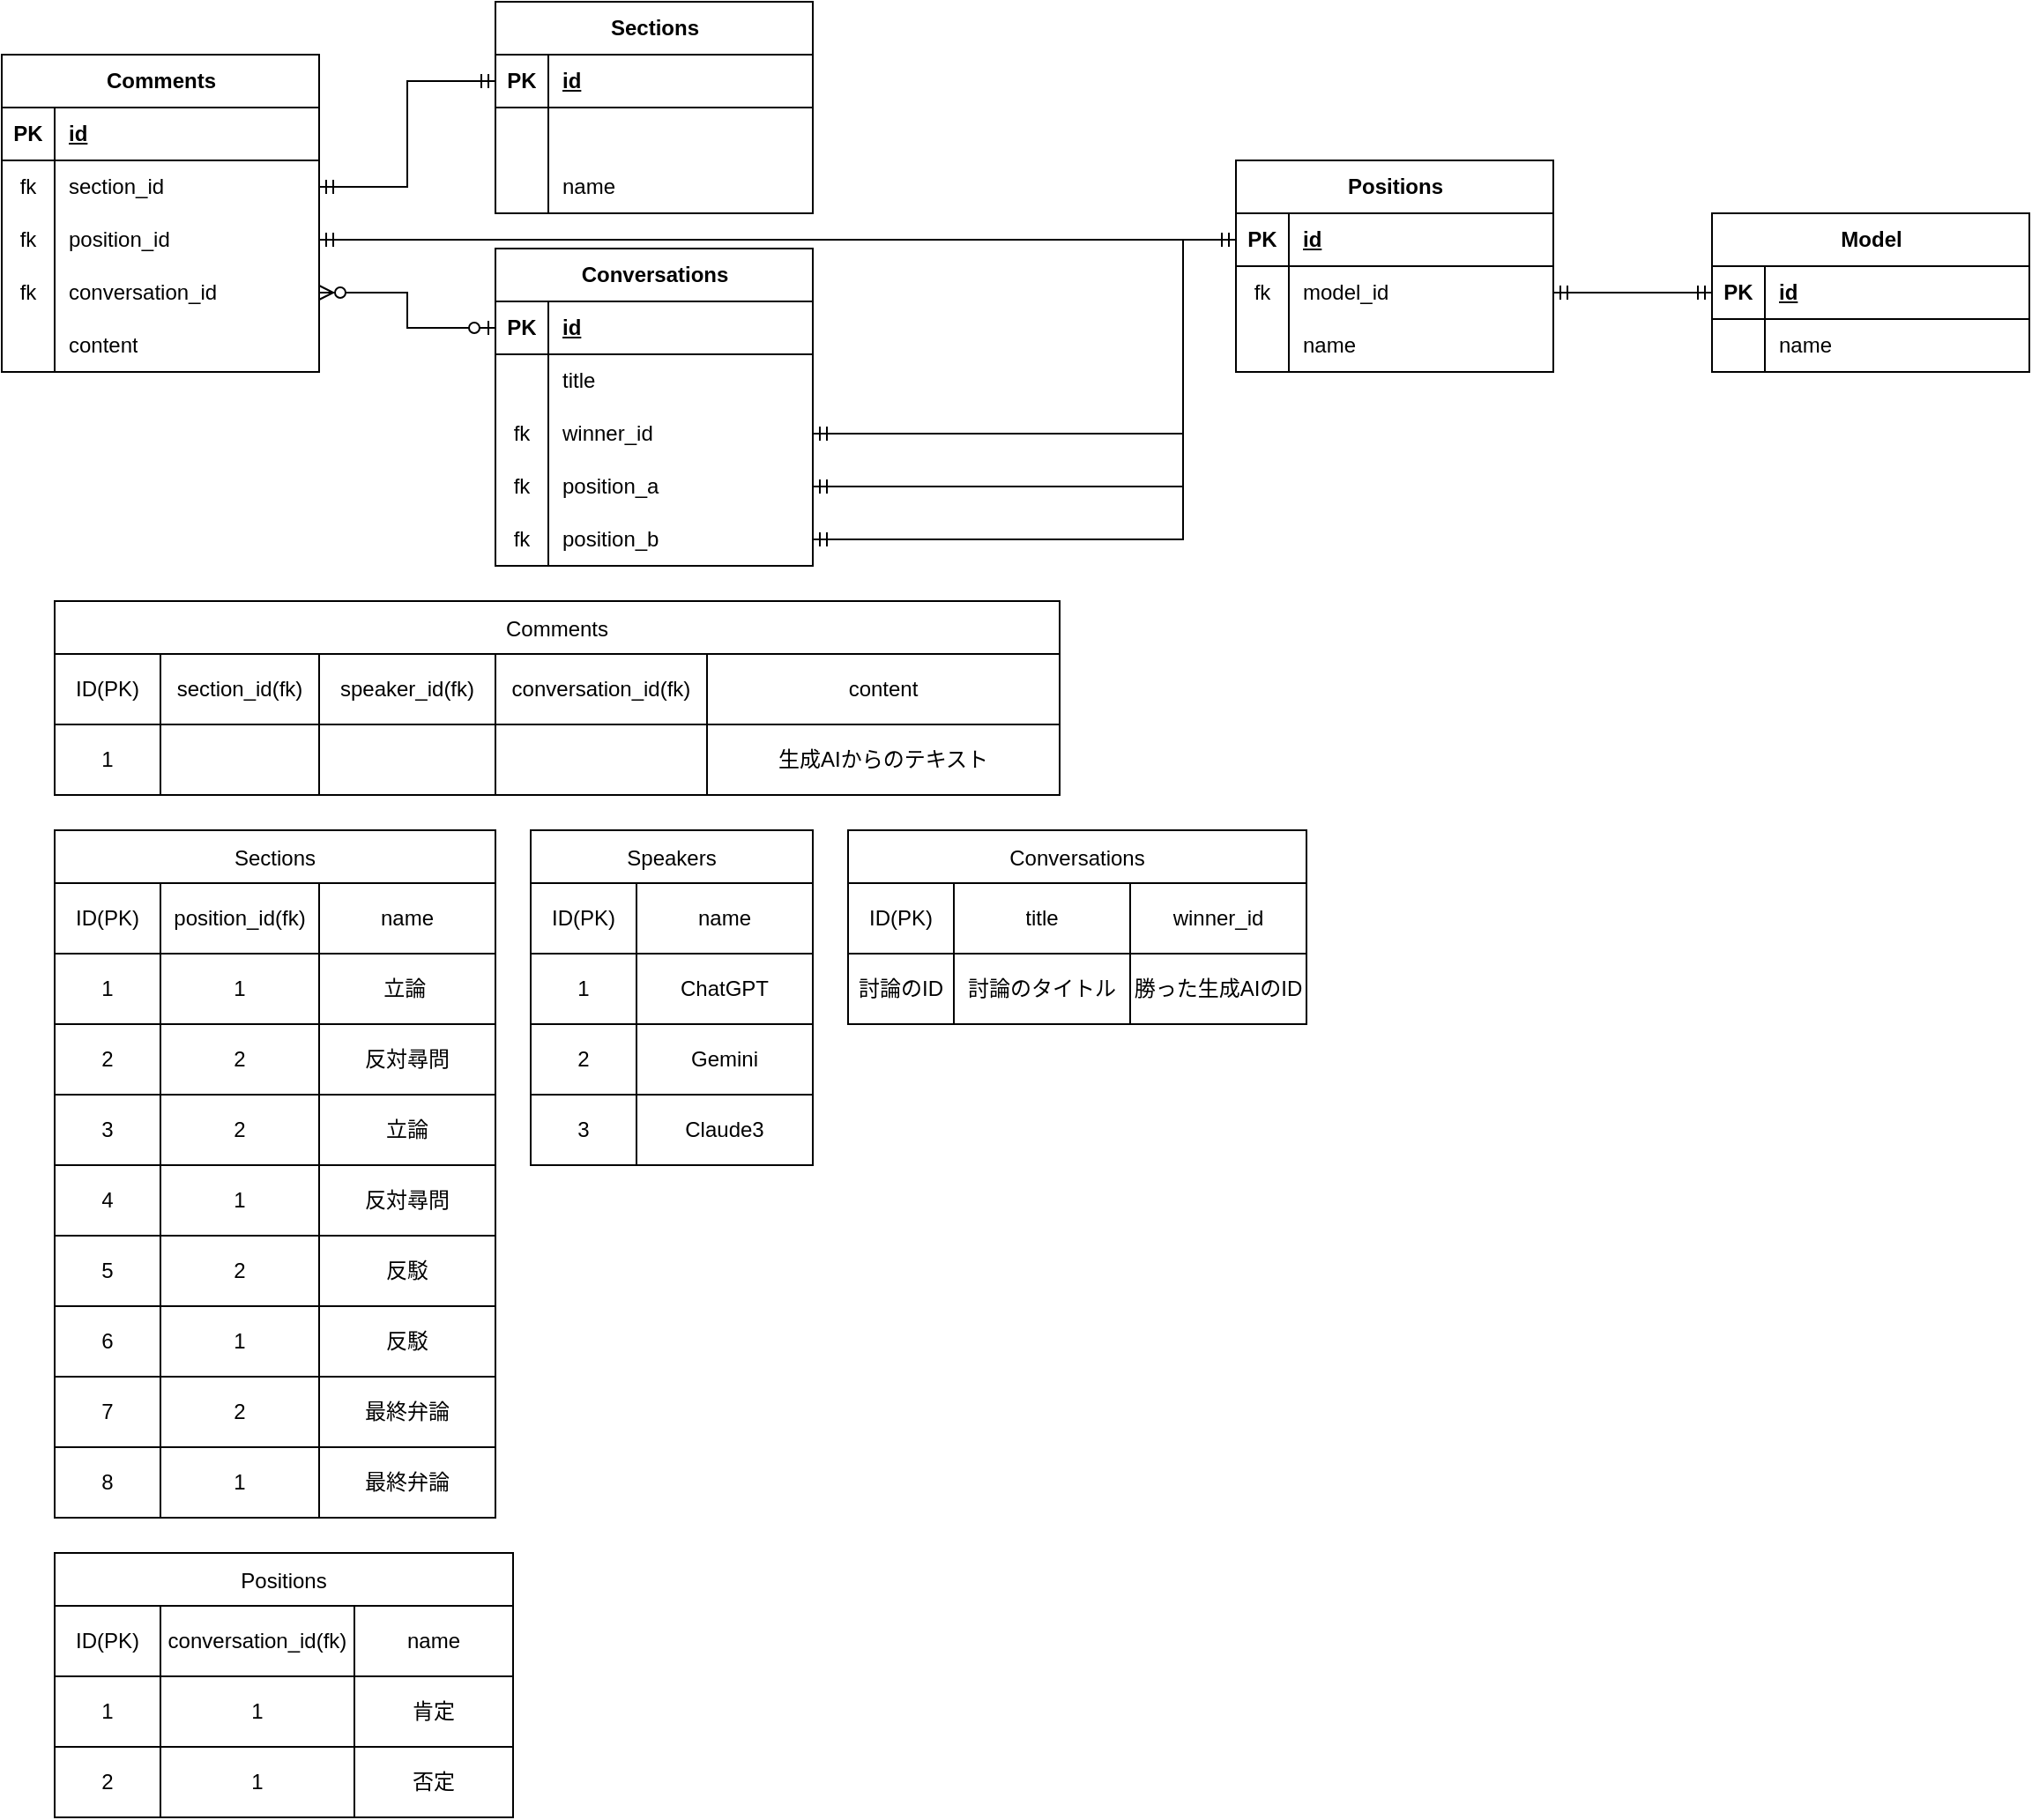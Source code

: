 <mxfile version="24.0.7" type="github">
  <diagram id="R2lEEEUBdFMjLlhIrx00" name="Page-1">
    <mxGraphModel dx="909" dy="577" grid="1" gridSize="10" guides="1" tooltips="1" connect="1" arrows="1" fold="1" page="1" pageScale="1" pageWidth="850" pageHeight="1100" background="none" math="0" shadow="0" extFonts="Permanent Marker^https://fonts.googleapis.com/css?family=Permanent+Marker">
      <root>
        <mxCell id="0" />
        <mxCell id="1" parent="0" />
        <mxCell id="_pF35ESGKaSHZgWULv5v-1" value="Conversations" style="shape=table;startSize=30;container=1;collapsible=1;childLayout=tableLayout;fixedRows=1;rowLines=0;fontStyle=1;align=center;resizeLast=1;html=1;" parent="1" vertex="1">
          <mxGeometry x="310" y="190" width="180" height="180" as="geometry">
            <mxRectangle x="110" y="270" width="120" height="30" as="alternateBounds" />
          </mxGeometry>
        </mxCell>
        <mxCell id="_pF35ESGKaSHZgWULv5v-2" value="" style="shape=tableRow;horizontal=0;startSize=0;swimlaneHead=0;swimlaneBody=0;fillColor=none;collapsible=0;dropTarget=0;points=[[0,0.5],[1,0.5]];portConstraint=eastwest;top=0;left=0;right=0;bottom=1;" parent="_pF35ESGKaSHZgWULv5v-1" vertex="1">
          <mxGeometry y="30" width="180" height="30" as="geometry" />
        </mxCell>
        <mxCell id="_pF35ESGKaSHZgWULv5v-3" value="PK" style="shape=partialRectangle;connectable=0;fillColor=none;top=0;left=0;bottom=0;right=0;fontStyle=1;overflow=hidden;whiteSpace=wrap;html=1;" parent="_pF35ESGKaSHZgWULv5v-2" vertex="1">
          <mxGeometry width="30" height="30" as="geometry">
            <mxRectangle width="30" height="30" as="alternateBounds" />
          </mxGeometry>
        </mxCell>
        <mxCell id="_pF35ESGKaSHZgWULv5v-4" value="id" style="shape=partialRectangle;connectable=0;fillColor=none;top=0;left=0;bottom=0;right=0;align=left;spacingLeft=6;fontStyle=5;overflow=hidden;whiteSpace=wrap;html=1;" parent="_pF35ESGKaSHZgWULv5v-2" vertex="1">
          <mxGeometry x="30" width="150" height="30" as="geometry">
            <mxRectangle width="150" height="30" as="alternateBounds" />
          </mxGeometry>
        </mxCell>
        <mxCell id="_pF35ESGKaSHZgWULv5v-5" value="" style="shape=tableRow;horizontal=0;startSize=0;swimlaneHead=0;swimlaneBody=0;fillColor=none;collapsible=0;dropTarget=0;points=[[0,0.5],[1,0.5]];portConstraint=eastwest;top=0;left=0;right=0;bottom=0;" parent="_pF35ESGKaSHZgWULv5v-1" vertex="1">
          <mxGeometry y="60" width="180" height="30" as="geometry" />
        </mxCell>
        <mxCell id="_pF35ESGKaSHZgWULv5v-6" value="" style="shape=partialRectangle;connectable=0;fillColor=none;top=0;left=0;bottom=0;right=0;editable=1;overflow=hidden;whiteSpace=wrap;html=1;" parent="_pF35ESGKaSHZgWULv5v-5" vertex="1">
          <mxGeometry width="30" height="30" as="geometry">
            <mxRectangle width="30" height="30" as="alternateBounds" />
          </mxGeometry>
        </mxCell>
        <mxCell id="_pF35ESGKaSHZgWULv5v-7" value="title" style="shape=partialRectangle;connectable=0;fillColor=none;top=0;left=0;bottom=0;right=0;align=left;spacingLeft=6;overflow=hidden;whiteSpace=wrap;html=1;" parent="_pF35ESGKaSHZgWULv5v-5" vertex="1">
          <mxGeometry x="30" width="150" height="30" as="geometry">
            <mxRectangle width="150" height="30" as="alternateBounds" />
          </mxGeometry>
        </mxCell>
        <mxCell id="_pF35ESGKaSHZgWULv5v-80" style="shape=tableRow;horizontal=0;startSize=0;swimlaneHead=0;swimlaneBody=0;fillColor=none;collapsible=0;dropTarget=0;points=[[0,0.5],[1,0.5]];portConstraint=eastwest;top=0;left=0;right=0;bottom=0;" parent="_pF35ESGKaSHZgWULv5v-1" vertex="1">
          <mxGeometry y="90" width="180" height="30" as="geometry" />
        </mxCell>
        <mxCell id="_pF35ESGKaSHZgWULv5v-81" value="fk" style="shape=partialRectangle;connectable=0;fillColor=none;top=0;left=0;bottom=0;right=0;editable=1;overflow=hidden;whiteSpace=wrap;html=1;" parent="_pF35ESGKaSHZgWULv5v-80" vertex="1">
          <mxGeometry width="30" height="30" as="geometry">
            <mxRectangle width="30" height="30" as="alternateBounds" />
          </mxGeometry>
        </mxCell>
        <mxCell id="_pF35ESGKaSHZgWULv5v-82" value="winner_id" style="shape=partialRectangle;connectable=0;fillColor=none;top=0;left=0;bottom=0;right=0;align=left;spacingLeft=6;overflow=hidden;whiteSpace=wrap;html=1;" parent="_pF35ESGKaSHZgWULv5v-80" vertex="1">
          <mxGeometry x="30" width="150" height="30" as="geometry">
            <mxRectangle width="150" height="30" as="alternateBounds" />
          </mxGeometry>
        </mxCell>
        <mxCell id="z93j6vLeaDJy4KkafsXY-3" style="shape=tableRow;horizontal=0;startSize=0;swimlaneHead=0;swimlaneBody=0;fillColor=none;collapsible=0;dropTarget=0;points=[[0,0.5],[1,0.5]];portConstraint=eastwest;top=0;left=0;right=0;bottom=0;" vertex="1" parent="_pF35ESGKaSHZgWULv5v-1">
          <mxGeometry y="120" width="180" height="30" as="geometry" />
        </mxCell>
        <mxCell id="z93j6vLeaDJy4KkafsXY-4" value="fk" style="shape=partialRectangle;connectable=0;fillColor=none;top=0;left=0;bottom=0;right=0;editable=1;overflow=hidden;whiteSpace=wrap;html=1;" vertex="1" parent="z93j6vLeaDJy4KkafsXY-3">
          <mxGeometry width="30" height="30" as="geometry">
            <mxRectangle width="30" height="30" as="alternateBounds" />
          </mxGeometry>
        </mxCell>
        <mxCell id="z93j6vLeaDJy4KkafsXY-5" value="position_a" style="shape=partialRectangle;connectable=0;fillColor=none;top=0;left=0;bottom=0;right=0;align=left;spacingLeft=6;overflow=hidden;whiteSpace=wrap;html=1;" vertex="1" parent="z93j6vLeaDJy4KkafsXY-3">
          <mxGeometry x="30" width="150" height="30" as="geometry">
            <mxRectangle width="150" height="30" as="alternateBounds" />
          </mxGeometry>
        </mxCell>
        <mxCell id="z93j6vLeaDJy4KkafsXY-6" style="shape=tableRow;horizontal=0;startSize=0;swimlaneHead=0;swimlaneBody=0;fillColor=none;collapsible=0;dropTarget=0;points=[[0,0.5],[1,0.5]];portConstraint=eastwest;top=0;left=0;right=0;bottom=0;" vertex="1" parent="_pF35ESGKaSHZgWULv5v-1">
          <mxGeometry y="150" width="180" height="30" as="geometry" />
        </mxCell>
        <mxCell id="z93j6vLeaDJy4KkafsXY-7" value="fk" style="shape=partialRectangle;connectable=0;fillColor=none;top=0;left=0;bottom=0;right=0;editable=1;overflow=hidden;whiteSpace=wrap;html=1;" vertex="1" parent="z93j6vLeaDJy4KkafsXY-6">
          <mxGeometry width="30" height="30" as="geometry">
            <mxRectangle width="30" height="30" as="alternateBounds" />
          </mxGeometry>
        </mxCell>
        <mxCell id="z93j6vLeaDJy4KkafsXY-8" value="position_b" style="shape=partialRectangle;connectable=0;fillColor=none;top=0;left=0;bottom=0;right=0;align=left;spacingLeft=6;overflow=hidden;whiteSpace=wrap;html=1;" vertex="1" parent="z93j6vLeaDJy4KkafsXY-6">
          <mxGeometry x="30" width="150" height="30" as="geometry">
            <mxRectangle width="150" height="30" as="alternateBounds" />
          </mxGeometry>
        </mxCell>
        <mxCell id="_pF35ESGKaSHZgWULv5v-14" value="Model" style="shape=table;startSize=30;container=1;collapsible=1;childLayout=tableLayout;fixedRows=1;rowLines=0;fontStyle=1;align=center;resizeLast=1;html=1;" parent="1" vertex="1">
          <mxGeometry x="1000" y="170" width="180" height="90" as="geometry" />
        </mxCell>
        <mxCell id="_pF35ESGKaSHZgWULv5v-15" value="" style="shape=tableRow;horizontal=0;startSize=0;swimlaneHead=0;swimlaneBody=0;fillColor=none;collapsible=0;dropTarget=0;points=[[0,0.5],[1,0.5]];portConstraint=eastwest;top=0;left=0;right=0;bottom=1;" parent="_pF35ESGKaSHZgWULv5v-14" vertex="1">
          <mxGeometry y="30" width="180" height="30" as="geometry" />
        </mxCell>
        <mxCell id="_pF35ESGKaSHZgWULv5v-16" value="PK" style="shape=partialRectangle;connectable=0;fillColor=none;top=0;left=0;bottom=0;right=0;fontStyle=1;overflow=hidden;whiteSpace=wrap;html=1;" parent="_pF35ESGKaSHZgWULv5v-15" vertex="1">
          <mxGeometry width="30" height="30" as="geometry">
            <mxRectangle width="30" height="30" as="alternateBounds" />
          </mxGeometry>
        </mxCell>
        <mxCell id="_pF35ESGKaSHZgWULv5v-17" value="id" style="shape=partialRectangle;connectable=0;fillColor=none;top=0;left=0;bottom=0;right=0;align=left;spacingLeft=6;fontStyle=5;overflow=hidden;whiteSpace=wrap;html=1;" parent="_pF35ESGKaSHZgWULv5v-15" vertex="1">
          <mxGeometry x="30" width="150" height="30" as="geometry">
            <mxRectangle width="150" height="30" as="alternateBounds" />
          </mxGeometry>
        </mxCell>
        <mxCell id="_pF35ESGKaSHZgWULv5v-18" value="" style="shape=tableRow;horizontal=0;startSize=0;swimlaneHead=0;swimlaneBody=0;fillColor=none;collapsible=0;dropTarget=0;points=[[0,0.5],[1,0.5]];portConstraint=eastwest;top=0;left=0;right=0;bottom=0;" parent="_pF35ESGKaSHZgWULv5v-14" vertex="1">
          <mxGeometry y="60" width="180" height="30" as="geometry" />
        </mxCell>
        <mxCell id="_pF35ESGKaSHZgWULv5v-19" value="" style="shape=partialRectangle;connectable=0;fillColor=none;top=0;left=0;bottom=0;right=0;editable=1;overflow=hidden;whiteSpace=wrap;html=1;" parent="_pF35ESGKaSHZgWULv5v-18" vertex="1">
          <mxGeometry width="30" height="30" as="geometry">
            <mxRectangle width="30" height="30" as="alternateBounds" />
          </mxGeometry>
        </mxCell>
        <mxCell id="_pF35ESGKaSHZgWULv5v-20" value="name" style="shape=partialRectangle;connectable=0;fillColor=none;top=0;left=0;bottom=0;right=0;align=left;spacingLeft=6;overflow=hidden;whiteSpace=wrap;html=1;" parent="_pF35ESGKaSHZgWULv5v-18" vertex="1">
          <mxGeometry x="30" width="150" height="30" as="geometry">
            <mxRectangle width="150" height="30" as="alternateBounds" />
          </mxGeometry>
        </mxCell>
        <mxCell id="_pF35ESGKaSHZgWULv5v-27" value="Comments" style="shape=table;startSize=30;container=1;collapsible=1;childLayout=tableLayout;fixedRows=1;rowLines=0;fontStyle=1;align=center;resizeLast=1;html=1;" parent="1" vertex="1">
          <mxGeometry x="30" y="80" width="180" height="180" as="geometry" />
        </mxCell>
        <mxCell id="_pF35ESGKaSHZgWULv5v-28" value="" style="shape=tableRow;horizontal=0;startSize=0;swimlaneHead=0;swimlaneBody=0;fillColor=none;collapsible=0;dropTarget=0;points=[[0,0.5],[1,0.5]];portConstraint=eastwest;top=0;left=0;right=0;bottom=1;" parent="_pF35ESGKaSHZgWULv5v-27" vertex="1">
          <mxGeometry y="30" width="180" height="30" as="geometry" />
        </mxCell>
        <mxCell id="_pF35ESGKaSHZgWULv5v-29" value="PK" style="shape=partialRectangle;connectable=0;fillColor=none;top=0;left=0;bottom=0;right=0;fontStyle=1;overflow=hidden;whiteSpace=wrap;html=1;" parent="_pF35ESGKaSHZgWULv5v-28" vertex="1">
          <mxGeometry width="30" height="30" as="geometry">
            <mxRectangle width="30" height="30" as="alternateBounds" />
          </mxGeometry>
        </mxCell>
        <mxCell id="_pF35ESGKaSHZgWULv5v-30" value="id" style="shape=partialRectangle;connectable=0;fillColor=none;top=0;left=0;bottom=0;right=0;align=left;spacingLeft=6;fontStyle=5;overflow=hidden;whiteSpace=wrap;html=1;" parent="_pF35ESGKaSHZgWULv5v-28" vertex="1">
          <mxGeometry x="30" width="150" height="30" as="geometry">
            <mxRectangle width="150" height="30" as="alternateBounds" />
          </mxGeometry>
        </mxCell>
        <mxCell id="_pF35ESGKaSHZgWULv5v-31" value="" style="shape=tableRow;horizontal=0;startSize=0;swimlaneHead=0;swimlaneBody=0;fillColor=none;collapsible=0;dropTarget=0;points=[[0,0.5],[1,0.5]];portConstraint=eastwest;top=0;left=0;right=0;bottom=0;" parent="_pF35ESGKaSHZgWULv5v-27" vertex="1">
          <mxGeometry y="60" width="180" height="30" as="geometry" />
        </mxCell>
        <mxCell id="_pF35ESGKaSHZgWULv5v-32" value="fk" style="shape=partialRectangle;connectable=0;fillColor=none;top=0;left=0;bottom=0;right=0;editable=1;overflow=hidden;whiteSpace=wrap;html=1;" parent="_pF35ESGKaSHZgWULv5v-31" vertex="1">
          <mxGeometry width="30" height="30" as="geometry">
            <mxRectangle width="30" height="30" as="alternateBounds" />
          </mxGeometry>
        </mxCell>
        <mxCell id="_pF35ESGKaSHZgWULv5v-33" value="section_id" style="shape=partialRectangle;connectable=0;fillColor=none;top=0;left=0;bottom=0;right=0;align=left;spacingLeft=6;overflow=hidden;whiteSpace=wrap;html=1;" parent="_pF35ESGKaSHZgWULv5v-31" vertex="1">
          <mxGeometry x="30" width="150" height="30" as="geometry">
            <mxRectangle width="150" height="30" as="alternateBounds" />
          </mxGeometry>
        </mxCell>
        <mxCell id="_pF35ESGKaSHZgWULv5v-34" value="" style="shape=tableRow;horizontal=0;startSize=0;swimlaneHead=0;swimlaneBody=0;fillColor=none;collapsible=0;dropTarget=0;points=[[0,0.5],[1,0.5]];portConstraint=eastwest;top=0;left=0;right=0;bottom=0;" parent="_pF35ESGKaSHZgWULv5v-27" vertex="1">
          <mxGeometry y="90" width="180" height="30" as="geometry" />
        </mxCell>
        <mxCell id="_pF35ESGKaSHZgWULv5v-35" value="fk" style="shape=partialRectangle;connectable=0;fillColor=none;top=0;left=0;bottom=0;right=0;editable=1;overflow=hidden;whiteSpace=wrap;html=1;" parent="_pF35ESGKaSHZgWULv5v-34" vertex="1">
          <mxGeometry width="30" height="30" as="geometry">
            <mxRectangle width="30" height="30" as="alternateBounds" />
          </mxGeometry>
        </mxCell>
        <mxCell id="_pF35ESGKaSHZgWULv5v-36" value="position&lt;span style=&quot;background-color: initial;&quot;&gt;_id&lt;/span&gt;" style="shape=partialRectangle;connectable=0;fillColor=none;top=0;left=0;bottom=0;right=0;align=left;spacingLeft=6;overflow=hidden;whiteSpace=wrap;html=1;" parent="_pF35ESGKaSHZgWULv5v-34" vertex="1">
          <mxGeometry x="30" width="150" height="30" as="geometry">
            <mxRectangle width="150" height="30" as="alternateBounds" />
          </mxGeometry>
        </mxCell>
        <mxCell id="_pF35ESGKaSHZgWULv5v-74" style="shape=tableRow;horizontal=0;startSize=0;swimlaneHead=0;swimlaneBody=0;fillColor=none;collapsible=0;dropTarget=0;points=[[0,0.5],[1,0.5]];portConstraint=eastwest;top=0;left=0;right=0;bottom=0;" parent="_pF35ESGKaSHZgWULv5v-27" vertex="1">
          <mxGeometry y="120" width="180" height="30" as="geometry" />
        </mxCell>
        <mxCell id="_pF35ESGKaSHZgWULv5v-75" value="fk" style="shape=partialRectangle;connectable=0;fillColor=none;top=0;left=0;bottom=0;right=0;editable=1;overflow=hidden;whiteSpace=wrap;html=1;" parent="_pF35ESGKaSHZgWULv5v-74" vertex="1">
          <mxGeometry width="30" height="30" as="geometry">
            <mxRectangle width="30" height="30" as="alternateBounds" />
          </mxGeometry>
        </mxCell>
        <mxCell id="_pF35ESGKaSHZgWULv5v-76" value="conversation_id" style="shape=partialRectangle;connectable=0;fillColor=none;top=0;left=0;bottom=0;right=0;align=left;spacingLeft=6;overflow=hidden;whiteSpace=wrap;html=1;" parent="_pF35ESGKaSHZgWULv5v-74" vertex="1">
          <mxGeometry x="30" width="150" height="30" as="geometry">
            <mxRectangle width="150" height="30" as="alternateBounds" />
          </mxGeometry>
        </mxCell>
        <mxCell id="_pF35ESGKaSHZgWULv5v-77" style="shape=tableRow;horizontal=0;startSize=0;swimlaneHead=0;swimlaneBody=0;fillColor=none;collapsible=0;dropTarget=0;points=[[0,0.5],[1,0.5]];portConstraint=eastwest;top=0;left=0;right=0;bottom=0;" parent="_pF35ESGKaSHZgWULv5v-27" vertex="1">
          <mxGeometry y="150" width="180" height="30" as="geometry" />
        </mxCell>
        <mxCell id="_pF35ESGKaSHZgWULv5v-78" style="shape=partialRectangle;connectable=0;fillColor=none;top=0;left=0;bottom=0;right=0;editable=1;overflow=hidden;whiteSpace=wrap;html=1;" parent="_pF35ESGKaSHZgWULv5v-77" vertex="1">
          <mxGeometry width="30" height="30" as="geometry">
            <mxRectangle width="30" height="30" as="alternateBounds" />
          </mxGeometry>
        </mxCell>
        <mxCell id="_pF35ESGKaSHZgWULv5v-79" value="content" style="shape=partialRectangle;connectable=0;fillColor=none;top=0;left=0;bottom=0;right=0;align=left;spacingLeft=6;overflow=hidden;whiteSpace=wrap;html=1;" parent="_pF35ESGKaSHZgWULv5v-77" vertex="1">
          <mxGeometry x="30" width="150" height="30" as="geometry">
            <mxRectangle width="150" height="30" as="alternateBounds" />
          </mxGeometry>
        </mxCell>
        <mxCell id="_pF35ESGKaSHZgWULv5v-40" value="Positions" style="shape=table;startSize=30;container=1;collapsible=1;childLayout=tableLayout;fixedRows=1;rowLines=0;fontStyle=1;align=center;resizeLast=1;html=1;" parent="1" vertex="1">
          <mxGeometry x="730" y="140" width="180" height="120" as="geometry">
            <mxRectangle x="460" y="30" width="90" height="30" as="alternateBounds" />
          </mxGeometry>
        </mxCell>
        <mxCell id="_pF35ESGKaSHZgWULv5v-41" value="" style="shape=tableRow;horizontal=0;startSize=0;swimlaneHead=0;swimlaneBody=0;fillColor=none;collapsible=0;dropTarget=0;points=[[0,0.5],[1,0.5]];portConstraint=eastwest;top=0;left=0;right=0;bottom=1;" parent="_pF35ESGKaSHZgWULv5v-40" vertex="1">
          <mxGeometry y="30" width="180" height="30" as="geometry" />
        </mxCell>
        <mxCell id="_pF35ESGKaSHZgWULv5v-42" value="PK" style="shape=partialRectangle;connectable=0;fillColor=none;top=0;left=0;bottom=0;right=0;fontStyle=1;overflow=hidden;whiteSpace=wrap;html=1;" parent="_pF35ESGKaSHZgWULv5v-41" vertex="1">
          <mxGeometry width="30" height="30" as="geometry">
            <mxRectangle width="30" height="30" as="alternateBounds" />
          </mxGeometry>
        </mxCell>
        <mxCell id="_pF35ESGKaSHZgWULv5v-43" value="id" style="shape=partialRectangle;connectable=0;fillColor=none;top=0;left=0;bottom=0;right=0;align=left;spacingLeft=6;fontStyle=5;overflow=hidden;whiteSpace=wrap;html=1;" parent="_pF35ESGKaSHZgWULv5v-41" vertex="1">
          <mxGeometry x="30" width="150" height="30" as="geometry">
            <mxRectangle width="150" height="30" as="alternateBounds" />
          </mxGeometry>
        </mxCell>
        <mxCell id="_pF35ESGKaSHZgWULv5v-44" value="" style="shape=tableRow;horizontal=0;startSize=0;swimlaneHead=0;swimlaneBody=0;fillColor=none;collapsible=0;dropTarget=0;points=[[0,0.5],[1,0.5]];portConstraint=eastwest;top=0;left=0;right=0;bottom=0;" parent="_pF35ESGKaSHZgWULv5v-40" vertex="1">
          <mxGeometry y="60" width="180" height="30" as="geometry" />
        </mxCell>
        <mxCell id="_pF35ESGKaSHZgWULv5v-45" value="fk" style="shape=partialRectangle;connectable=0;fillColor=none;top=0;left=0;bottom=0;right=0;editable=1;overflow=hidden;whiteSpace=wrap;html=1;" parent="_pF35ESGKaSHZgWULv5v-44" vertex="1">
          <mxGeometry width="30" height="30" as="geometry">
            <mxRectangle width="30" height="30" as="alternateBounds" />
          </mxGeometry>
        </mxCell>
        <mxCell id="_pF35ESGKaSHZgWULv5v-46" value="model_id" style="shape=partialRectangle;connectable=0;fillColor=none;top=0;left=0;bottom=0;right=0;align=left;spacingLeft=6;overflow=hidden;whiteSpace=wrap;html=1;" parent="_pF35ESGKaSHZgWULv5v-44" vertex="1">
          <mxGeometry x="30" width="150" height="30" as="geometry">
            <mxRectangle width="150" height="30" as="alternateBounds" />
          </mxGeometry>
        </mxCell>
        <mxCell id="ZEdfVbEcWJ3L9KA4RB2K-1" style="shape=tableRow;horizontal=0;startSize=0;swimlaneHead=0;swimlaneBody=0;fillColor=none;collapsible=0;dropTarget=0;points=[[0,0.5],[1,0.5]];portConstraint=eastwest;top=0;left=0;right=0;bottom=0;" parent="_pF35ESGKaSHZgWULv5v-40" vertex="1">
          <mxGeometry y="90" width="180" height="30" as="geometry" />
        </mxCell>
        <mxCell id="ZEdfVbEcWJ3L9KA4RB2K-2" style="shape=partialRectangle;connectable=0;fillColor=none;top=0;left=0;bottom=0;right=0;editable=1;overflow=hidden;whiteSpace=wrap;html=1;" parent="ZEdfVbEcWJ3L9KA4RB2K-1" vertex="1">
          <mxGeometry width="30" height="30" as="geometry">
            <mxRectangle width="30" height="30" as="alternateBounds" />
          </mxGeometry>
        </mxCell>
        <mxCell id="ZEdfVbEcWJ3L9KA4RB2K-3" value="name" style="shape=partialRectangle;connectable=0;fillColor=none;top=0;left=0;bottom=0;right=0;align=left;spacingLeft=6;overflow=hidden;whiteSpace=wrap;html=1;" parent="ZEdfVbEcWJ3L9KA4RB2K-1" vertex="1">
          <mxGeometry x="30" width="150" height="30" as="geometry">
            <mxRectangle width="150" height="30" as="alternateBounds" />
          </mxGeometry>
        </mxCell>
        <mxCell id="_pF35ESGKaSHZgWULv5v-58" value="Sections" style="shape=table;startSize=30;container=1;collapsible=1;childLayout=tableLayout;fixedRows=1;rowLines=0;fontStyle=1;align=center;resizeLast=1;html=1;" parent="1" vertex="1">
          <mxGeometry x="310" y="50" width="180" height="120" as="geometry" />
        </mxCell>
        <mxCell id="_pF35ESGKaSHZgWULv5v-59" value="" style="shape=tableRow;horizontal=0;startSize=0;swimlaneHead=0;swimlaneBody=0;fillColor=none;collapsible=0;dropTarget=0;points=[[0,0.5],[1,0.5]];portConstraint=eastwest;top=0;left=0;right=0;bottom=1;" parent="_pF35ESGKaSHZgWULv5v-58" vertex="1">
          <mxGeometry y="30" width="180" height="30" as="geometry" />
        </mxCell>
        <mxCell id="_pF35ESGKaSHZgWULv5v-60" value="PK" style="shape=partialRectangle;connectable=0;fillColor=none;top=0;left=0;bottom=0;right=0;fontStyle=1;overflow=hidden;whiteSpace=wrap;html=1;" parent="_pF35ESGKaSHZgWULv5v-59" vertex="1">
          <mxGeometry width="30" height="30" as="geometry">
            <mxRectangle width="30" height="30" as="alternateBounds" />
          </mxGeometry>
        </mxCell>
        <mxCell id="_pF35ESGKaSHZgWULv5v-61" value="id" style="shape=partialRectangle;connectable=0;fillColor=none;top=0;left=0;bottom=0;right=0;align=left;spacingLeft=6;fontStyle=5;overflow=hidden;whiteSpace=wrap;html=1;" parent="_pF35ESGKaSHZgWULv5v-59" vertex="1">
          <mxGeometry x="30" width="150" height="30" as="geometry">
            <mxRectangle width="150" height="30" as="alternateBounds" />
          </mxGeometry>
        </mxCell>
        <mxCell id="_pF35ESGKaSHZgWULv5v-62" value="" style="shape=tableRow;horizontal=0;startSize=0;swimlaneHead=0;swimlaneBody=0;fillColor=none;collapsible=0;dropTarget=0;points=[[0,0.5],[1,0.5]];portConstraint=eastwest;top=0;left=0;right=0;bottom=0;" parent="_pF35ESGKaSHZgWULv5v-58" vertex="1">
          <mxGeometry y="60" width="180" height="30" as="geometry" />
        </mxCell>
        <mxCell id="_pF35ESGKaSHZgWULv5v-63" value="" style="shape=partialRectangle;connectable=0;fillColor=none;top=0;left=0;bottom=0;right=0;editable=1;overflow=hidden;whiteSpace=wrap;html=1;" parent="_pF35ESGKaSHZgWULv5v-62" vertex="1">
          <mxGeometry width="30" height="30" as="geometry">
            <mxRectangle width="30" height="30" as="alternateBounds" />
          </mxGeometry>
        </mxCell>
        <mxCell id="_pF35ESGKaSHZgWULv5v-64" value="" style="shape=partialRectangle;connectable=0;fillColor=none;top=0;left=0;bottom=0;right=0;align=left;spacingLeft=6;overflow=hidden;whiteSpace=wrap;html=1;" parent="_pF35ESGKaSHZgWULv5v-62" vertex="1">
          <mxGeometry x="30" width="150" height="30" as="geometry">
            <mxRectangle width="150" height="30" as="alternateBounds" />
          </mxGeometry>
        </mxCell>
        <mxCell id="_pF35ESGKaSHZgWULv5v-71" style="shape=tableRow;horizontal=0;startSize=0;swimlaneHead=0;swimlaneBody=0;fillColor=none;collapsible=0;dropTarget=0;points=[[0,0.5],[1,0.5]];portConstraint=eastwest;top=0;left=0;right=0;bottom=0;" parent="_pF35ESGKaSHZgWULv5v-58" vertex="1">
          <mxGeometry y="90" width="180" height="30" as="geometry" />
        </mxCell>
        <mxCell id="_pF35ESGKaSHZgWULv5v-72" style="shape=partialRectangle;connectable=0;fillColor=none;top=0;left=0;bottom=0;right=0;editable=1;overflow=hidden;whiteSpace=wrap;html=1;" parent="_pF35ESGKaSHZgWULv5v-71" vertex="1">
          <mxGeometry width="30" height="30" as="geometry">
            <mxRectangle width="30" height="30" as="alternateBounds" />
          </mxGeometry>
        </mxCell>
        <mxCell id="_pF35ESGKaSHZgWULv5v-73" value="name" style="shape=partialRectangle;connectable=0;fillColor=none;top=0;left=0;bottom=0;right=0;align=left;spacingLeft=6;overflow=hidden;whiteSpace=wrap;html=1;" parent="_pF35ESGKaSHZgWULv5v-71" vertex="1">
          <mxGeometry x="30" width="150" height="30" as="geometry">
            <mxRectangle width="150" height="30" as="alternateBounds" />
          </mxGeometry>
        </mxCell>
        <mxCell id="_pF35ESGKaSHZgWULv5v-83" value="" style="edgeStyle=orthogonalEdgeStyle;fontSize=12;html=1;endArrow=ERzeroToMany;startArrow=ERzeroToOne;rounded=0;exitX=0;exitY=0.5;exitDx=0;exitDy=0;entryX=1;entryY=0.5;entryDx=0;entryDy=0;" parent="1" source="_pF35ESGKaSHZgWULv5v-2" target="_pF35ESGKaSHZgWULv5v-74" edge="1">
          <mxGeometry width="100" height="100" relative="1" as="geometry">
            <mxPoint x="150" y="-10" as="sourcePoint" />
            <mxPoint x="250" y="-100" as="targetPoint" />
          </mxGeometry>
        </mxCell>
        <mxCell id="_pF35ESGKaSHZgWULv5v-102" value="" style="edgeStyle=orthogonalEdgeStyle;fontSize=12;html=1;endArrow=ERmandOne;startArrow=ERmandOne;rounded=0;exitX=1;exitY=0.5;exitDx=0;exitDy=0;entryX=0;entryY=0.5;entryDx=0;entryDy=0;elbow=vertical;" parent="1" source="_pF35ESGKaSHZgWULv5v-31" target="_pF35ESGKaSHZgWULv5v-59" edge="1">
          <mxGeometry width="100" height="100" relative="1" as="geometry">
            <mxPoint x="170" y="180" as="sourcePoint" />
            <mxPoint x="270" y="80" as="targetPoint" />
          </mxGeometry>
        </mxCell>
        <mxCell id="xxV9KZsYG6HeEw0nzvvl-44" value="Comments" style="shape=table;startSize=30;container=1;collapsible=0;childLayout=tableLayout;" parent="1" vertex="1">
          <mxGeometry x="60" y="390" width="570" height="110" as="geometry" />
        </mxCell>
        <mxCell id="xxV9KZsYG6HeEw0nzvvl-45" value="" style="shape=tableRow;horizontal=0;startSize=0;swimlaneHead=0;swimlaneBody=0;strokeColor=inherit;top=0;left=0;bottom=0;right=0;collapsible=0;dropTarget=0;fillColor=none;points=[[0,0.5],[1,0.5]];portConstraint=eastwest;" parent="xxV9KZsYG6HeEw0nzvvl-44" vertex="1">
          <mxGeometry y="30" width="570" height="40" as="geometry" />
        </mxCell>
        <mxCell id="xxV9KZsYG6HeEw0nzvvl-46" value="ID(PK)" style="shape=partialRectangle;html=1;whiteSpace=wrap;connectable=0;strokeColor=inherit;overflow=hidden;fillColor=none;top=0;left=0;bottom=0;right=0;pointerEvents=1;" parent="xxV9KZsYG6HeEw0nzvvl-45" vertex="1">
          <mxGeometry width="60" height="40" as="geometry">
            <mxRectangle width="60" height="40" as="alternateBounds" />
          </mxGeometry>
        </mxCell>
        <mxCell id="xxV9KZsYG6HeEw0nzvvl-47" value="section_id(fk)" style="shape=partialRectangle;html=1;whiteSpace=wrap;connectable=0;strokeColor=inherit;overflow=hidden;fillColor=none;top=0;left=0;bottom=0;right=0;pointerEvents=1;" parent="xxV9KZsYG6HeEw0nzvvl-45" vertex="1">
          <mxGeometry x="60" width="90" height="40" as="geometry">
            <mxRectangle width="90" height="40" as="alternateBounds" />
          </mxGeometry>
        </mxCell>
        <mxCell id="xxV9KZsYG6HeEw0nzvvl-48" value="speaker_id(fk)" style="shape=partialRectangle;html=1;whiteSpace=wrap;connectable=0;strokeColor=inherit;overflow=hidden;fillColor=none;top=0;left=0;bottom=0;right=0;pointerEvents=1;" parent="xxV9KZsYG6HeEw0nzvvl-45" vertex="1">
          <mxGeometry x="150" width="100" height="40" as="geometry">
            <mxRectangle width="100" height="40" as="alternateBounds" />
          </mxGeometry>
        </mxCell>
        <mxCell id="xxV9KZsYG6HeEw0nzvvl-49" value="conversation_id(fk)" style="shape=partialRectangle;html=1;whiteSpace=wrap;connectable=0;strokeColor=inherit;overflow=hidden;fillColor=none;top=0;left=0;bottom=0;right=0;pointerEvents=1;" parent="xxV9KZsYG6HeEw0nzvvl-45" vertex="1">
          <mxGeometry x="250" width="120" height="40" as="geometry">
            <mxRectangle width="120" height="40" as="alternateBounds" />
          </mxGeometry>
        </mxCell>
        <mxCell id="xxV9KZsYG6HeEw0nzvvl-50" value="content" style="shape=partialRectangle;html=1;whiteSpace=wrap;connectable=0;strokeColor=inherit;overflow=hidden;fillColor=none;top=0;left=0;bottom=0;right=0;pointerEvents=1;" parent="xxV9KZsYG6HeEw0nzvvl-45" vertex="1">
          <mxGeometry x="370" width="200" height="40" as="geometry">
            <mxRectangle width="200" height="40" as="alternateBounds" />
          </mxGeometry>
        </mxCell>
        <mxCell id="xxV9KZsYG6HeEw0nzvvl-51" value="" style="shape=tableRow;horizontal=0;startSize=0;swimlaneHead=0;swimlaneBody=0;strokeColor=inherit;top=0;left=0;bottom=0;right=0;collapsible=0;dropTarget=0;fillColor=none;points=[[0,0.5],[1,0.5]];portConstraint=eastwest;" parent="xxV9KZsYG6HeEw0nzvvl-44" vertex="1">
          <mxGeometry y="70" width="570" height="40" as="geometry" />
        </mxCell>
        <mxCell id="xxV9KZsYG6HeEw0nzvvl-52" value="1" style="shape=partialRectangle;html=1;whiteSpace=wrap;connectable=0;strokeColor=inherit;overflow=hidden;fillColor=none;top=0;left=0;bottom=0;right=0;pointerEvents=1;" parent="xxV9KZsYG6HeEw0nzvvl-51" vertex="1">
          <mxGeometry width="60" height="40" as="geometry">
            <mxRectangle width="60" height="40" as="alternateBounds" />
          </mxGeometry>
        </mxCell>
        <mxCell id="xxV9KZsYG6HeEw0nzvvl-53" value="" style="shape=partialRectangle;html=1;whiteSpace=wrap;connectable=0;strokeColor=inherit;overflow=hidden;fillColor=none;top=0;left=0;bottom=0;right=0;pointerEvents=1;" parent="xxV9KZsYG6HeEw0nzvvl-51" vertex="1">
          <mxGeometry x="60" width="90" height="40" as="geometry">
            <mxRectangle width="90" height="40" as="alternateBounds" />
          </mxGeometry>
        </mxCell>
        <mxCell id="xxV9KZsYG6HeEw0nzvvl-54" value="" style="shape=partialRectangle;html=1;whiteSpace=wrap;connectable=0;strokeColor=inherit;overflow=hidden;fillColor=none;top=0;left=0;bottom=0;right=0;pointerEvents=1;" parent="xxV9KZsYG6HeEw0nzvvl-51" vertex="1">
          <mxGeometry x="150" width="100" height="40" as="geometry">
            <mxRectangle width="100" height="40" as="alternateBounds" />
          </mxGeometry>
        </mxCell>
        <mxCell id="xxV9KZsYG6HeEw0nzvvl-55" value="" style="shape=partialRectangle;html=1;whiteSpace=wrap;connectable=0;strokeColor=inherit;overflow=hidden;fillColor=none;top=0;left=0;bottom=0;right=0;pointerEvents=1;" parent="xxV9KZsYG6HeEw0nzvvl-51" vertex="1">
          <mxGeometry x="250" width="120" height="40" as="geometry">
            <mxRectangle width="120" height="40" as="alternateBounds" />
          </mxGeometry>
        </mxCell>
        <mxCell id="xxV9KZsYG6HeEw0nzvvl-56" value="生成AIからのテキスト" style="shape=partialRectangle;html=1;whiteSpace=wrap;connectable=0;strokeColor=inherit;overflow=hidden;fillColor=none;top=0;left=0;bottom=0;right=0;pointerEvents=1;" parent="xxV9KZsYG6HeEw0nzvvl-51" vertex="1">
          <mxGeometry x="370" width="200" height="40" as="geometry">
            <mxRectangle width="200" height="40" as="alternateBounds" />
          </mxGeometry>
        </mxCell>
        <mxCell id="xxV9KZsYG6HeEw0nzvvl-58" value="Sections" style="shape=table;startSize=30;container=1;collapsible=0;childLayout=tableLayout;" parent="1" vertex="1">
          <mxGeometry x="60" y="520" width="250" height="390" as="geometry" />
        </mxCell>
        <mxCell id="xxV9KZsYG6HeEw0nzvvl-59" value="" style="shape=tableRow;horizontal=0;startSize=0;swimlaneHead=0;swimlaneBody=0;strokeColor=inherit;top=0;left=0;bottom=0;right=0;collapsible=0;dropTarget=0;fillColor=none;points=[[0,0.5],[1,0.5]];portConstraint=eastwest;" parent="xxV9KZsYG6HeEw0nzvvl-58" vertex="1">
          <mxGeometry y="30" width="250" height="40" as="geometry" />
        </mxCell>
        <mxCell id="xxV9KZsYG6HeEw0nzvvl-60" value="ID(PK)" style="shape=partialRectangle;html=1;whiteSpace=wrap;connectable=0;strokeColor=inherit;overflow=hidden;fillColor=none;top=0;left=0;bottom=0;right=0;pointerEvents=1;" parent="xxV9KZsYG6HeEw0nzvvl-59" vertex="1">
          <mxGeometry width="60" height="40" as="geometry">
            <mxRectangle width="60" height="40" as="alternateBounds" />
          </mxGeometry>
        </mxCell>
        <mxCell id="xxV9KZsYG6HeEw0nzvvl-61" value="position_id(fk)" style="shape=partialRectangle;html=1;whiteSpace=wrap;connectable=0;strokeColor=inherit;overflow=hidden;fillColor=none;top=0;left=0;bottom=0;right=0;pointerEvents=1;" parent="xxV9KZsYG6HeEw0nzvvl-59" vertex="1">
          <mxGeometry x="60" width="90" height="40" as="geometry">
            <mxRectangle width="90" height="40" as="alternateBounds" />
          </mxGeometry>
        </mxCell>
        <mxCell id="xxV9KZsYG6HeEw0nzvvl-62" value="name" style="shape=partialRectangle;html=1;whiteSpace=wrap;connectable=0;strokeColor=inherit;overflow=hidden;fillColor=none;top=0;left=0;bottom=0;right=0;pointerEvents=1;" parent="xxV9KZsYG6HeEw0nzvvl-59" vertex="1">
          <mxGeometry x="150" width="100" height="40" as="geometry">
            <mxRectangle width="100" height="40" as="alternateBounds" />
          </mxGeometry>
        </mxCell>
        <mxCell id="xxV9KZsYG6HeEw0nzvvl-63" value="" style="shape=tableRow;horizontal=0;startSize=0;swimlaneHead=0;swimlaneBody=0;strokeColor=inherit;top=0;left=0;bottom=0;right=0;collapsible=0;dropTarget=0;fillColor=none;points=[[0,0.5],[1,0.5]];portConstraint=eastwest;" parent="xxV9KZsYG6HeEw0nzvvl-58" vertex="1">
          <mxGeometry y="70" width="250" height="40" as="geometry" />
        </mxCell>
        <mxCell id="xxV9KZsYG6HeEw0nzvvl-64" value="1" style="shape=partialRectangle;html=1;whiteSpace=wrap;connectable=0;strokeColor=inherit;overflow=hidden;fillColor=none;top=0;left=0;bottom=0;right=0;pointerEvents=1;" parent="xxV9KZsYG6HeEw0nzvvl-63" vertex="1">
          <mxGeometry width="60" height="40" as="geometry">
            <mxRectangle width="60" height="40" as="alternateBounds" />
          </mxGeometry>
        </mxCell>
        <mxCell id="xxV9KZsYG6HeEw0nzvvl-65" value="1" style="shape=partialRectangle;html=1;whiteSpace=wrap;connectable=0;strokeColor=inherit;overflow=hidden;fillColor=none;top=0;left=0;bottom=0;right=0;pointerEvents=1;" parent="xxV9KZsYG6HeEw0nzvvl-63" vertex="1">
          <mxGeometry x="60" width="90" height="40" as="geometry">
            <mxRectangle width="90" height="40" as="alternateBounds" />
          </mxGeometry>
        </mxCell>
        <mxCell id="xxV9KZsYG6HeEw0nzvvl-66" value="立論&lt;span style=&quot;white-space: pre;&quot;&gt;&#x9;&lt;/span&gt;" style="shape=partialRectangle;html=1;whiteSpace=wrap;connectable=0;strokeColor=inherit;overflow=hidden;fillColor=none;top=0;left=0;bottom=0;right=0;pointerEvents=1;" parent="xxV9KZsYG6HeEw0nzvvl-63" vertex="1">
          <mxGeometry x="150" width="100" height="40" as="geometry">
            <mxRectangle width="100" height="40" as="alternateBounds" />
          </mxGeometry>
        </mxCell>
        <mxCell id="xxV9KZsYG6HeEw0nzvvl-67" style="shape=tableRow;horizontal=0;startSize=0;swimlaneHead=0;swimlaneBody=0;strokeColor=inherit;top=0;left=0;bottom=0;right=0;collapsible=0;dropTarget=0;fillColor=none;points=[[0,0.5],[1,0.5]];portConstraint=eastwest;" parent="xxV9KZsYG6HeEw0nzvvl-58" vertex="1">
          <mxGeometry y="110" width="250" height="40" as="geometry" />
        </mxCell>
        <mxCell id="xxV9KZsYG6HeEw0nzvvl-68" value="2" style="shape=partialRectangle;html=1;whiteSpace=wrap;connectable=0;strokeColor=inherit;overflow=hidden;fillColor=none;top=0;left=0;bottom=0;right=0;pointerEvents=1;" parent="xxV9KZsYG6HeEw0nzvvl-67" vertex="1">
          <mxGeometry width="60" height="40" as="geometry">
            <mxRectangle width="60" height="40" as="alternateBounds" />
          </mxGeometry>
        </mxCell>
        <mxCell id="xxV9KZsYG6HeEw0nzvvl-69" value="2" style="shape=partialRectangle;html=1;whiteSpace=wrap;connectable=0;strokeColor=inherit;overflow=hidden;fillColor=none;top=0;left=0;bottom=0;right=0;pointerEvents=1;" parent="xxV9KZsYG6HeEw0nzvvl-67" vertex="1">
          <mxGeometry x="60" width="90" height="40" as="geometry">
            <mxRectangle width="90" height="40" as="alternateBounds" />
          </mxGeometry>
        </mxCell>
        <mxCell id="xxV9KZsYG6HeEw0nzvvl-70" value="反対尋問" style="shape=partialRectangle;html=1;whiteSpace=wrap;connectable=0;strokeColor=inherit;overflow=hidden;fillColor=none;top=0;left=0;bottom=0;right=0;pointerEvents=1;" parent="xxV9KZsYG6HeEw0nzvvl-67" vertex="1">
          <mxGeometry x="150" width="100" height="40" as="geometry">
            <mxRectangle width="100" height="40" as="alternateBounds" />
          </mxGeometry>
        </mxCell>
        <mxCell id="xxV9KZsYG6HeEw0nzvvl-71" style="shape=tableRow;horizontal=0;startSize=0;swimlaneHead=0;swimlaneBody=0;strokeColor=inherit;top=0;left=0;bottom=0;right=0;collapsible=0;dropTarget=0;fillColor=none;points=[[0,0.5],[1,0.5]];portConstraint=eastwest;" parent="xxV9KZsYG6HeEw0nzvvl-58" vertex="1">
          <mxGeometry y="150" width="250" height="40" as="geometry" />
        </mxCell>
        <mxCell id="xxV9KZsYG6HeEw0nzvvl-72" value="3" style="shape=partialRectangle;html=1;whiteSpace=wrap;connectable=0;strokeColor=inherit;overflow=hidden;fillColor=none;top=0;left=0;bottom=0;right=0;pointerEvents=1;" parent="xxV9KZsYG6HeEw0nzvvl-71" vertex="1">
          <mxGeometry width="60" height="40" as="geometry">
            <mxRectangle width="60" height="40" as="alternateBounds" />
          </mxGeometry>
        </mxCell>
        <mxCell id="xxV9KZsYG6HeEw0nzvvl-73" value="2" style="shape=partialRectangle;html=1;whiteSpace=wrap;connectable=0;strokeColor=inherit;overflow=hidden;fillColor=none;top=0;left=0;bottom=0;right=0;pointerEvents=1;" parent="xxV9KZsYG6HeEw0nzvvl-71" vertex="1">
          <mxGeometry x="60" width="90" height="40" as="geometry">
            <mxRectangle width="90" height="40" as="alternateBounds" />
          </mxGeometry>
        </mxCell>
        <mxCell id="xxV9KZsYG6HeEw0nzvvl-74" value="立論" style="shape=partialRectangle;html=1;whiteSpace=wrap;connectable=0;strokeColor=inherit;overflow=hidden;fillColor=none;top=0;left=0;bottom=0;right=0;pointerEvents=1;" parent="xxV9KZsYG6HeEw0nzvvl-71" vertex="1">
          <mxGeometry x="150" width="100" height="40" as="geometry">
            <mxRectangle width="100" height="40" as="alternateBounds" />
          </mxGeometry>
        </mxCell>
        <mxCell id="xxV9KZsYG6HeEw0nzvvl-75" style="shape=tableRow;horizontal=0;startSize=0;swimlaneHead=0;swimlaneBody=0;strokeColor=inherit;top=0;left=0;bottom=0;right=0;collapsible=0;dropTarget=0;fillColor=none;points=[[0,0.5],[1,0.5]];portConstraint=eastwest;" parent="xxV9KZsYG6HeEw0nzvvl-58" vertex="1">
          <mxGeometry y="190" width="250" height="40" as="geometry" />
        </mxCell>
        <mxCell id="xxV9KZsYG6HeEw0nzvvl-76" value="4" style="shape=partialRectangle;html=1;whiteSpace=wrap;connectable=0;strokeColor=inherit;overflow=hidden;fillColor=none;top=0;left=0;bottom=0;right=0;pointerEvents=1;" parent="xxV9KZsYG6HeEw0nzvvl-75" vertex="1">
          <mxGeometry width="60" height="40" as="geometry">
            <mxRectangle width="60" height="40" as="alternateBounds" />
          </mxGeometry>
        </mxCell>
        <mxCell id="xxV9KZsYG6HeEw0nzvvl-77" value="1" style="shape=partialRectangle;html=1;whiteSpace=wrap;connectable=0;strokeColor=inherit;overflow=hidden;fillColor=none;top=0;left=0;bottom=0;right=0;pointerEvents=1;" parent="xxV9KZsYG6HeEw0nzvvl-75" vertex="1">
          <mxGeometry x="60" width="90" height="40" as="geometry">
            <mxRectangle width="90" height="40" as="alternateBounds" />
          </mxGeometry>
        </mxCell>
        <mxCell id="xxV9KZsYG6HeEw0nzvvl-78" value="反対尋問" style="shape=partialRectangle;html=1;whiteSpace=wrap;connectable=0;strokeColor=inherit;overflow=hidden;fillColor=none;top=0;left=0;bottom=0;right=0;pointerEvents=1;" parent="xxV9KZsYG6HeEw0nzvvl-75" vertex="1">
          <mxGeometry x="150" width="100" height="40" as="geometry">
            <mxRectangle width="100" height="40" as="alternateBounds" />
          </mxGeometry>
        </mxCell>
        <mxCell id="xxV9KZsYG6HeEw0nzvvl-79" style="shape=tableRow;horizontal=0;startSize=0;swimlaneHead=0;swimlaneBody=0;strokeColor=inherit;top=0;left=0;bottom=0;right=0;collapsible=0;dropTarget=0;fillColor=none;points=[[0,0.5],[1,0.5]];portConstraint=eastwest;" parent="xxV9KZsYG6HeEw0nzvvl-58" vertex="1">
          <mxGeometry y="230" width="250" height="40" as="geometry" />
        </mxCell>
        <mxCell id="xxV9KZsYG6HeEw0nzvvl-80" value="5" style="shape=partialRectangle;html=1;whiteSpace=wrap;connectable=0;strokeColor=inherit;overflow=hidden;fillColor=none;top=0;left=0;bottom=0;right=0;pointerEvents=1;" parent="xxV9KZsYG6HeEw0nzvvl-79" vertex="1">
          <mxGeometry width="60" height="40" as="geometry">
            <mxRectangle width="60" height="40" as="alternateBounds" />
          </mxGeometry>
        </mxCell>
        <mxCell id="xxV9KZsYG6HeEw0nzvvl-81" value="2" style="shape=partialRectangle;html=1;whiteSpace=wrap;connectable=0;strokeColor=inherit;overflow=hidden;fillColor=none;top=0;left=0;bottom=0;right=0;pointerEvents=1;" parent="xxV9KZsYG6HeEw0nzvvl-79" vertex="1">
          <mxGeometry x="60" width="90" height="40" as="geometry">
            <mxRectangle width="90" height="40" as="alternateBounds" />
          </mxGeometry>
        </mxCell>
        <mxCell id="xxV9KZsYG6HeEw0nzvvl-82" value="反駁" style="shape=partialRectangle;html=1;whiteSpace=wrap;connectable=0;strokeColor=inherit;overflow=hidden;fillColor=none;top=0;left=0;bottom=0;right=0;pointerEvents=1;" parent="xxV9KZsYG6HeEw0nzvvl-79" vertex="1">
          <mxGeometry x="150" width="100" height="40" as="geometry">
            <mxRectangle width="100" height="40" as="alternateBounds" />
          </mxGeometry>
        </mxCell>
        <mxCell id="xxV9KZsYG6HeEw0nzvvl-83" style="shape=tableRow;horizontal=0;startSize=0;swimlaneHead=0;swimlaneBody=0;strokeColor=inherit;top=0;left=0;bottom=0;right=0;collapsible=0;dropTarget=0;fillColor=none;points=[[0,0.5],[1,0.5]];portConstraint=eastwest;" parent="xxV9KZsYG6HeEw0nzvvl-58" vertex="1">
          <mxGeometry y="270" width="250" height="40" as="geometry" />
        </mxCell>
        <mxCell id="xxV9KZsYG6HeEw0nzvvl-84" value="6" style="shape=partialRectangle;html=1;whiteSpace=wrap;connectable=0;strokeColor=inherit;overflow=hidden;fillColor=none;top=0;left=0;bottom=0;right=0;pointerEvents=1;" parent="xxV9KZsYG6HeEw0nzvvl-83" vertex="1">
          <mxGeometry width="60" height="40" as="geometry">
            <mxRectangle width="60" height="40" as="alternateBounds" />
          </mxGeometry>
        </mxCell>
        <mxCell id="xxV9KZsYG6HeEw0nzvvl-85" value="1" style="shape=partialRectangle;html=1;whiteSpace=wrap;connectable=0;strokeColor=inherit;overflow=hidden;fillColor=none;top=0;left=0;bottom=0;right=0;pointerEvents=1;" parent="xxV9KZsYG6HeEw0nzvvl-83" vertex="1">
          <mxGeometry x="60" width="90" height="40" as="geometry">
            <mxRectangle width="90" height="40" as="alternateBounds" />
          </mxGeometry>
        </mxCell>
        <mxCell id="xxV9KZsYG6HeEw0nzvvl-86" value="反駁" style="shape=partialRectangle;html=1;whiteSpace=wrap;connectable=0;strokeColor=inherit;overflow=hidden;fillColor=none;top=0;left=0;bottom=0;right=0;pointerEvents=1;" parent="xxV9KZsYG6HeEw0nzvvl-83" vertex="1">
          <mxGeometry x="150" width="100" height="40" as="geometry">
            <mxRectangle width="100" height="40" as="alternateBounds" />
          </mxGeometry>
        </mxCell>
        <mxCell id="xxV9KZsYG6HeEw0nzvvl-87" style="shape=tableRow;horizontal=0;startSize=0;swimlaneHead=0;swimlaneBody=0;strokeColor=inherit;top=0;left=0;bottom=0;right=0;collapsible=0;dropTarget=0;fillColor=none;points=[[0,0.5],[1,0.5]];portConstraint=eastwest;" parent="xxV9KZsYG6HeEw0nzvvl-58" vertex="1">
          <mxGeometry y="310" width="250" height="40" as="geometry" />
        </mxCell>
        <mxCell id="xxV9KZsYG6HeEw0nzvvl-88" value="7" style="shape=partialRectangle;html=1;whiteSpace=wrap;connectable=0;strokeColor=inherit;overflow=hidden;fillColor=none;top=0;left=0;bottom=0;right=0;pointerEvents=1;" parent="xxV9KZsYG6HeEw0nzvvl-87" vertex="1">
          <mxGeometry width="60" height="40" as="geometry">
            <mxRectangle width="60" height="40" as="alternateBounds" />
          </mxGeometry>
        </mxCell>
        <mxCell id="xxV9KZsYG6HeEw0nzvvl-89" value="2" style="shape=partialRectangle;html=1;whiteSpace=wrap;connectable=0;strokeColor=inherit;overflow=hidden;fillColor=none;top=0;left=0;bottom=0;right=0;pointerEvents=1;" parent="xxV9KZsYG6HeEw0nzvvl-87" vertex="1">
          <mxGeometry x="60" width="90" height="40" as="geometry">
            <mxRectangle width="90" height="40" as="alternateBounds" />
          </mxGeometry>
        </mxCell>
        <mxCell id="xxV9KZsYG6HeEw0nzvvl-90" value="最終弁論" style="shape=partialRectangle;html=1;whiteSpace=wrap;connectable=0;strokeColor=inherit;overflow=hidden;fillColor=none;top=0;left=0;bottom=0;right=0;pointerEvents=1;" parent="xxV9KZsYG6HeEw0nzvvl-87" vertex="1">
          <mxGeometry x="150" width="100" height="40" as="geometry">
            <mxRectangle width="100" height="40" as="alternateBounds" />
          </mxGeometry>
        </mxCell>
        <mxCell id="xxV9KZsYG6HeEw0nzvvl-91" style="shape=tableRow;horizontal=0;startSize=0;swimlaneHead=0;swimlaneBody=0;strokeColor=inherit;top=0;left=0;bottom=0;right=0;collapsible=0;dropTarget=0;fillColor=none;points=[[0,0.5],[1,0.5]];portConstraint=eastwest;" parent="xxV9KZsYG6HeEw0nzvvl-58" vertex="1">
          <mxGeometry y="350" width="250" height="40" as="geometry" />
        </mxCell>
        <mxCell id="xxV9KZsYG6HeEw0nzvvl-92" value="8" style="shape=partialRectangle;html=1;whiteSpace=wrap;connectable=0;strokeColor=inherit;overflow=hidden;fillColor=none;top=0;left=0;bottom=0;right=0;pointerEvents=1;" parent="xxV9KZsYG6HeEw0nzvvl-91" vertex="1">
          <mxGeometry width="60" height="40" as="geometry">
            <mxRectangle width="60" height="40" as="alternateBounds" />
          </mxGeometry>
        </mxCell>
        <mxCell id="xxV9KZsYG6HeEw0nzvvl-93" value="1" style="shape=partialRectangle;html=1;whiteSpace=wrap;connectable=0;strokeColor=inherit;overflow=hidden;fillColor=none;top=0;left=0;bottom=0;right=0;pointerEvents=1;" parent="xxV9KZsYG6HeEw0nzvvl-91" vertex="1">
          <mxGeometry x="60" width="90" height="40" as="geometry">
            <mxRectangle width="90" height="40" as="alternateBounds" />
          </mxGeometry>
        </mxCell>
        <mxCell id="xxV9KZsYG6HeEw0nzvvl-94" value="最終弁論" style="shape=partialRectangle;html=1;whiteSpace=wrap;connectable=0;strokeColor=inherit;overflow=hidden;fillColor=none;top=0;left=0;bottom=0;right=0;pointerEvents=1;" parent="xxV9KZsYG6HeEw0nzvvl-91" vertex="1">
          <mxGeometry x="150" width="100" height="40" as="geometry">
            <mxRectangle width="100" height="40" as="alternateBounds" />
          </mxGeometry>
        </mxCell>
        <mxCell id="xxV9KZsYG6HeEw0nzvvl-95" value="Positions" style="shape=table;startSize=30;container=1;collapsible=0;childLayout=tableLayout;" parent="1" vertex="1">
          <mxGeometry x="60" y="930" width="260" height="150" as="geometry" />
        </mxCell>
        <mxCell id="xxV9KZsYG6HeEw0nzvvl-96" value="" style="shape=tableRow;horizontal=0;startSize=0;swimlaneHead=0;swimlaneBody=0;strokeColor=inherit;top=0;left=0;bottom=0;right=0;collapsible=0;dropTarget=0;fillColor=none;points=[[0,0.5],[1,0.5]];portConstraint=eastwest;" parent="xxV9KZsYG6HeEw0nzvvl-95" vertex="1">
          <mxGeometry y="30" width="260" height="40" as="geometry" />
        </mxCell>
        <mxCell id="xxV9KZsYG6HeEw0nzvvl-97" value="ID(PK)" style="shape=partialRectangle;html=1;whiteSpace=wrap;connectable=0;strokeColor=inherit;overflow=hidden;fillColor=none;top=0;left=0;bottom=0;right=0;pointerEvents=1;" parent="xxV9KZsYG6HeEw0nzvvl-96" vertex="1">
          <mxGeometry width="60" height="40" as="geometry">
            <mxRectangle width="60" height="40" as="alternateBounds" />
          </mxGeometry>
        </mxCell>
        <mxCell id="xxV9KZsYG6HeEw0nzvvl-98" value="conversation_id(fk)" style="shape=partialRectangle;html=1;whiteSpace=wrap;connectable=0;strokeColor=inherit;overflow=hidden;fillColor=none;top=0;left=0;bottom=0;right=0;pointerEvents=1;" parent="xxV9KZsYG6HeEw0nzvvl-96" vertex="1">
          <mxGeometry x="60" width="110" height="40" as="geometry">
            <mxRectangle width="110" height="40" as="alternateBounds" />
          </mxGeometry>
        </mxCell>
        <mxCell id="ZEdfVbEcWJ3L9KA4RB2K-5" value="name" style="shape=partialRectangle;html=1;whiteSpace=wrap;connectable=0;strokeColor=inherit;overflow=hidden;fillColor=none;top=0;left=0;bottom=0;right=0;pointerEvents=1;" parent="xxV9KZsYG6HeEw0nzvvl-96" vertex="1">
          <mxGeometry x="170" width="90" height="40" as="geometry">
            <mxRectangle width="90" height="40" as="alternateBounds" />
          </mxGeometry>
        </mxCell>
        <mxCell id="xxV9KZsYG6HeEw0nzvvl-99" value="" style="shape=tableRow;horizontal=0;startSize=0;swimlaneHead=0;swimlaneBody=0;strokeColor=inherit;top=0;left=0;bottom=0;right=0;collapsible=0;dropTarget=0;fillColor=none;points=[[0,0.5],[1,0.5]];portConstraint=eastwest;" parent="xxV9KZsYG6HeEw0nzvvl-95" vertex="1">
          <mxGeometry y="70" width="260" height="40" as="geometry" />
        </mxCell>
        <mxCell id="xxV9KZsYG6HeEw0nzvvl-100" value="1" style="shape=partialRectangle;html=1;whiteSpace=wrap;connectable=0;strokeColor=inherit;overflow=hidden;fillColor=none;top=0;left=0;bottom=0;right=0;pointerEvents=1;" parent="xxV9KZsYG6HeEw0nzvvl-99" vertex="1">
          <mxGeometry width="60" height="40" as="geometry">
            <mxRectangle width="60" height="40" as="alternateBounds" />
          </mxGeometry>
        </mxCell>
        <mxCell id="xxV9KZsYG6HeEw0nzvvl-101" value="1" style="shape=partialRectangle;html=1;whiteSpace=wrap;connectable=0;strokeColor=inherit;overflow=hidden;fillColor=none;top=0;left=0;bottom=0;right=0;pointerEvents=1;" parent="xxV9KZsYG6HeEw0nzvvl-99" vertex="1">
          <mxGeometry x="60" width="110" height="40" as="geometry">
            <mxRectangle width="110" height="40" as="alternateBounds" />
          </mxGeometry>
        </mxCell>
        <mxCell id="ZEdfVbEcWJ3L9KA4RB2K-6" value="肯定" style="shape=partialRectangle;html=1;whiteSpace=wrap;connectable=0;strokeColor=inherit;overflow=hidden;fillColor=none;top=0;left=0;bottom=0;right=0;pointerEvents=1;" parent="xxV9KZsYG6HeEw0nzvvl-99" vertex="1">
          <mxGeometry x="170" width="90" height="40" as="geometry">
            <mxRectangle width="90" height="40" as="alternateBounds" />
          </mxGeometry>
        </mxCell>
        <mxCell id="xxV9KZsYG6HeEw0nzvvl-102" value="" style="shape=tableRow;horizontal=0;startSize=0;swimlaneHead=0;swimlaneBody=0;strokeColor=inherit;top=0;left=0;bottom=0;right=0;collapsible=0;dropTarget=0;fillColor=none;points=[[0,0.5],[1,0.5]];portConstraint=eastwest;" parent="xxV9KZsYG6HeEw0nzvvl-95" vertex="1">
          <mxGeometry y="110" width="260" height="40" as="geometry" />
        </mxCell>
        <mxCell id="xxV9KZsYG6HeEw0nzvvl-103" value="2" style="shape=partialRectangle;html=1;whiteSpace=wrap;connectable=0;strokeColor=inherit;overflow=hidden;fillColor=none;top=0;left=0;bottom=0;right=0;pointerEvents=1;" parent="xxV9KZsYG6HeEw0nzvvl-102" vertex="1">
          <mxGeometry width="60" height="40" as="geometry">
            <mxRectangle width="60" height="40" as="alternateBounds" />
          </mxGeometry>
        </mxCell>
        <mxCell id="xxV9KZsYG6HeEw0nzvvl-104" value="1" style="shape=partialRectangle;html=1;whiteSpace=wrap;connectable=0;strokeColor=inherit;overflow=hidden;fillColor=none;top=0;left=0;bottom=0;right=0;pointerEvents=1;" parent="xxV9KZsYG6HeEw0nzvvl-102" vertex="1">
          <mxGeometry x="60" width="110" height="40" as="geometry">
            <mxRectangle width="110" height="40" as="alternateBounds" />
          </mxGeometry>
        </mxCell>
        <mxCell id="ZEdfVbEcWJ3L9KA4RB2K-7" value="否定" style="shape=partialRectangle;html=1;whiteSpace=wrap;connectable=0;strokeColor=inherit;overflow=hidden;fillColor=none;top=0;left=0;bottom=0;right=0;pointerEvents=1;" parent="xxV9KZsYG6HeEw0nzvvl-102" vertex="1">
          <mxGeometry x="170" width="90" height="40" as="geometry">
            <mxRectangle width="90" height="40" as="alternateBounds" />
          </mxGeometry>
        </mxCell>
        <mxCell id="xxV9KZsYG6HeEw0nzvvl-105" value="Speakers" style="shape=table;startSize=30;container=1;collapsible=0;childLayout=tableLayout;" parent="1" vertex="1">
          <mxGeometry x="330" y="520" width="160" height="190" as="geometry" />
        </mxCell>
        <mxCell id="xxV9KZsYG6HeEw0nzvvl-106" value="" style="shape=tableRow;horizontal=0;startSize=0;swimlaneHead=0;swimlaneBody=0;strokeColor=inherit;top=0;left=0;bottom=0;right=0;collapsible=0;dropTarget=0;fillColor=none;points=[[0,0.5],[1,0.5]];portConstraint=eastwest;" parent="xxV9KZsYG6HeEw0nzvvl-105" vertex="1">
          <mxGeometry y="30" width="160" height="40" as="geometry" />
        </mxCell>
        <mxCell id="xxV9KZsYG6HeEw0nzvvl-107" value="ID(PK)" style="shape=partialRectangle;html=1;whiteSpace=wrap;connectable=0;strokeColor=inherit;overflow=hidden;fillColor=none;top=0;left=0;bottom=0;right=0;pointerEvents=1;" parent="xxV9KZsYG6HeEw0nzvvl-106" vertex="1">
          <mxGeometry width="60" height="40" as="geometry">
            <mxRectangle width="60" height="40" as="alternateBounds" />
          </mxGeometry>
        </mxCell>
        <mxCell id="xxV9KZsYG6HeEw0nzvvl-108" value="name" style="shape=partialRectangle;html=1;whiteSpace=wrap;connectable=0;strokeColor=inherit;overflow=hidden;fillColor=none;top=0;left=0;bottom=0;right=0;pointerEvents=1;" parent="xxV9KZsYG6HeEw0nzvvl-106" vertex="1">
          <mxGeometry x="60" width="100" height="40" as="geometry">
            <mxRectangle width="100" height="40" as="alternateBounds" />
          </mxGeometry>
        </mxCell>
        <mxCell id="xxV9KZsYG6HeEw0nzvvl-109" value="" style="shape=tableRow;horizontal=0;startSize=0;swimlaneHead=0;swimlaneBody=0;strokeColor=inherit;top=0;left=0;bottom=0;right=0;collapsible=0;dropTarget=0;fillColor=none;points=[[0,0.5],[1,0.5]];portConstraint=eastwest;" parent="xxV9KZsYG6HeEw0nzvvl-105" vertex="1">
          <mxGeometry y="70" width="160" height="40" as="geometry" />
        </mxCell>
        <mxCell id="xxV9KZsYG6HeEw0nzvvl-110" value="1" style="shape=partialRectangle;html=1;whiteSpace=wrap;connectable=0;strokeColor=inherit;overflow=hidden;fillColor=none;top=0;left=0;bottom=0;right=0;pointerEvents=1;" parent="xxV9KZsYG6HeEw0nzvvl-109" vertex="1">
          <mxGeometry width="60" height="40" as="geometry">
            <mxRectangle width="60" height="40" as="alternateBounds" />
          </mxGeometry>
        </mxCell>
        <mxCell id="xxV9KZsYG6HeEw0nzvvl-111" value="ChatGPT" style="shape=partialRectangle;html=1;whiteSpace=wrap;connectable=0;strokeColor=inherit;overflow=hidden;fillColor=none;top=0;left=0;bottom=0;right=0;pointerEvents=1;" parent="xxV9KZsYG6HeEw0nzvvl-109" vertex="1">
          <mxGeometry x="60" width="100" height="40" as="geometry">
            <mxRectangle width="100" height="40" as="alternateBounds" />
          </mxGeometry>
        </mxCell>
        <mxCell id="xxV9KZsYG6HeEw0nzvvl-112" value="" style="shape=tableRow;horizontal=0;startSize=0;swimlaneHead=0;swimlaneBody=0;strokeColor=inherit;top=0;left=0;bottom=0;right=0;collapsible=0;dropTarget=0;fillColor=none;points=[[0,0.5],[1,0.5]];portConstraint=eastwest;" parent="xxV9KZsYG6HeEw0nzvvl-105" vertex="1">
          <mxGeometry y="110" width="160" height="40" as="geometry" />
        </mxCell>
        <mxCell id="xxV9KZsYG6HeEw0nzvvl-113" value="2" style="shape=partialRectangle;html=1;whiteSpace=wrap;connectable=0;strokeColor=inherit;overflow=hidden;fillColor=none;top=0;left=0;bottom=0;right=0;pointerEvents=1;" parent="xxV9KZsYG6HeEw0nzvvl-112" vertex="1">
          <mxGeometry width="60" height="40" as="geometry">
            <mxRectangle width="60" height="40" as="alternateBounds" />
          </mxGeometry>
        </mxCell>
        <mxCell id="xxV9KZsYG6HeEw0nzvvl-114" value="Gemini" style="shape=partialRectangle;html=1;whiteSpace=wrap;connectable=0;strokeColor=inherit;overflow=hidden;fillColor=none;top=0;left=0;bottom=0;right=0;pointerEvents=1;" parent="xxV9KZsYG6HeEw0nzvvl-112" vertex="1">
          <mxGeometry x="60" width="100" height="40" as="geometry">
            <mxRectangle width="100" height="40" as="alternateBounds" />
          </mxGeometry>
        </mxCell>
        <mxCell id="xxV9KZsYG6HeEw0nzvvl-115" value="" style="shape=tableRow;horizontal=0;startSize=0;swimlaneHead=0;swimlaneBody=0;strokeColor=inherit;top=0;left=0;bottom=0;right=0;collapsible=0;dropTarget=0;fillColor=none;points=[[0,0.5],[1,0.5]];portConstraint=eastwest;" parent="xxV9KZsYG6HeEw0nzvvl-105" vertex="1">
          <mxGeometry y="150" width="160" height="40" as="geometry" />
        </mxCell>
        <mxCell id="xxV9KZsYG6HeEw0nzvvl-116" value="3" style="shape=partialRectangle;html=1;whiteSpace=wrap;connectable=0;strokeColor=inherit;overflow=hidden;fillColor=none;top=0;left=0;bottom=0;right=0;pointerEvents=1;" parent="xxV9KZsYG6HeEw0nzvvl-115" vertex="1">
          <mxGeometry width="60" height="40" as="geometry">
            <mxRectangle width="60" height="40" as="alternateBounds" />
          </mxGeometry>
        </mxCell>
        <mxCell id="xxV9KZsYG6HeEw0nzvvl-117" value="Claude3" style="shape=partialRectangle;html=1;whiteSpace=wrap;connectable=0;strokeColor=inherit;overflow=hidden;fillColor=none;top=0;left=0;bottom=0;right=0;pointerEvents=1;" parent="xxV9KZsYG6HeEw0nzvvl-115" vertex="1">
          <mxGeometry x="60" width="100" height="40" as="geometry">
            <mxRectangle width="100" height="40" as="alternateBounds" />
          </mxGeometry>
        </mxCell>
        <mxCell id="xxV9KZsYG6HeEw0nzvvl-118" value="Conversations" style="shape=table;startSize=30;container=1;collapsible=0;childLayout=tableLayout;" parent="1" vertex="1">
          <mxGeometry x="510" y="520" width="260" height="110" as="geometry" />
        </mxCell>
        <mxCell id="xxV9KZsYG6HeEw0nzvvl-119" value="" style="shape=tableRow;horizontal=0;startSize=0;swimlaneHead=0;swimlaneBody=0;strokeColor=inherit;top=0;left=0;bottom=0;right=0;collapsible=0;dropTarget=0;fillColor=none;points=[[0,0.5],[1,0.5]];portConstraint=eastwest;" parent="xxV9KZsYG6HeEw0nzvvl-118" vertex="1">
          <mxGeometry y="30" width="260" height="40" as="geometry" />
        </mxCell>
        <mxCell id="xxV9KZsYG6HeEw0nzvvl-120" value="ID(PK)" style="shape=partialRectangle;html=1;whiteSpace=wrap;connectable=0;strokeColor=inherit;overflow=hidden;fillColor=none;top=0;left=0;bottom=0;right=0;pointerEvents=1;" parent="xxV9KZsYG6HeEw0nzvvl-119" vertex="1">
          <mxGeometry width="60" height="40" as="geometry">
            <mxRectangle width="60" height="40" as="alternateBounds" />
          </mxGeometry>
        </mxCell>
        <mxCell id="xxV9KZsYG6HeEw0nzvvl-121" value="title" style="shape=partialRectangle;html=1;whiteSpace=wrap;connectable=0;strokeColor=inherit;overflow=hidden;fillColor=none;top=0;left=0;bottom=0;right=0;pointerEvents=1;" parent="xxV9KZsYG6HeEw0nzvvl-119" vertex="1">
          <mxGeometry x="60" width="100" height="40" as="geometry">
            <mxRectangle width="100" height="40" as="alternateBounds" />
          </mxGeometry>
        </mxCell>
        <mxCell id="xxV9KZsYG6HeEw0nzvvl-122" value="winner_id" style="shape=partialRectangle;html=1;whiteSpace=wrap;connectable=0;strokeColor=inherit;overflow=hidden;fillColor=none;top=0;left=0;bottom=0;right=0;pointerEvents=1;" parent="xxV9KZsYG6HeEw0nzvvl-119" vertex="1">
          <mxGeometry x="160" width="100" height="40" as="geometry">
            <mxRectangle width="100" height="40" as="alternateBounds" />
          </mxGeometry>
        </mxCell>
        <mxCell id="xxV9KZsYG6HeEw0nzvvl-123" value="" style="shape=tableRow;horizontal=0;startSize=0;swimlaneHead=0;swimlaneBody=0;strokeColor=inherit;top=0;left=0;bottom=0;right=0;collapsible=0;dropTarget=0;fillColor=none;points=[[0,0.5],[1,0.5]];portConstraint=eastwest;" parent="xxV9KZsYG6HeEw0nzvvl-118" vertex="1">
          <mxGeometry y="70" width="260" height="40" as="geometry" />
        </mxCell>
        <mxCell id="xxV9KZsYG6HeEw0nzvvl-124" value="討論のID" style="shape=partialRectangle;html=1;whiteSpace=wrap;connectable=0;strokeColor=inherit;overflow=hidden;fillColor=none;top=0;left=0;bottom=0;right=0;pointerEvents=1;" parent="xxV9KZsYG6HeEw0nzvvl-123" vertex="1">
          <mxGeometry width="60" height="40" as="geometry">
            <mxRectangle width="60" height="40" as="alternateBounds" />
          </mxGeometry>
        </mxCell>
        <mxCell id="xxV9KZsYG6HeEw0nzvvl-125" value="討論のタイトル" style="shape=partialRectangle;html=1;whiteSpace=wrap;connectable=0;strokeColor=inherit;overflow=hidden;fillColor=none;top=0;left=0;bottom=0;right=0;pointerEvents=1;" parent="xxV9KZsYG6HeEw0nzvvl-123" vertex="1">
          <mxGeometry x="60" width="100" height="40" as="geometry">
            <mxRectangle width="100" height="40" as="alternateBounds" />
          </mxGeometry>
        </mxCell>
        <mxCell id="xxV9KZsYG6HeEw0nzvvl-126" value="勝った生成AIのID" style="shape=partialRectangle;html=1;whiteSpace=wrap;connectable=0;strokeColor=inherit;overflow=hidden;fillColor=none;top=0;left=0;bottom=0;right=0;pointerEvents=1;" parent="xxV9KZsYG6HeEw0nzvvl-123" vertex="1">
          <mxGeometry x="160" width="100" height="40" as="geometry">
            <mxRectangle width="100" height="40" as="alternateBounds" />
          </mxGeometry>
        </mxCell>
        <mxCell id="z93j6vLeaDJy4KkafsXY-9" value="" style="edgeStyle=orthogonalEdgeStyle;fontSize=12;html=1;endArrow=ERmandOne;startArrow=ERmandOne;rounded=0;exitX=1;exitY=0.5;exitDx=0;exitDy=0;entryX=0;entryY=0.5;entryDx=0;entryDy=0;" edge="1" parent="1" source="z93j6vLeaDJy4KkafsXY-3" target="_pF35ESGKaSHZgWULv5v-41">
          <mxGeometry width="100" height="100" relative="1" as="geometry">
            <mxPoint x="430" y="135" as="sourcePoint" />
            <mxPoint x="750" y="60" as="targetPoint" />
            <Array as="points">
              <mxPoint x="700" y="325" />
              <mxPoint x="700" y="185" />
            </Array>
          </mxGeometry>
        </mxCell>
        <mxCell id="z93j6vLeaDJy4KkafsXY-11" value="" style="edgeStyle=orthogonalEdgeStyle;fontSize=12;html=1;endArrow=ERmandOne;startArrow=ERmandOne;rounded=0;entryX=0;entryY=0.5;entryDx=0;entryDy=0;exitX=1;exitY=0.5;exitDx=0;exitDy=0;" edge="1" parent="1" source="z93j6vLeaDJy4KkafsXY-6" target="_pF35ESGKaSHZgWULv5v-41">
          <mxGeometry width="100" height="100" relative="1" as="geometry">
            <mxPoint x="650" y="365" as="sourcePoint" />
            <mxPoint x="730" y="70" as="targetPoint" />
            <Array as="points">
              <mxPoint x="700" y="355" />
              <mxPoint x="700" y="185" />
            </Array>
          </mxGeometry>
        </mxCell>
        <mxCell id="z93j6vLeaDJy4KkafsXY-12" value="" style="edgeStyle=orthogonalEdgeStyle;fontSize=12;html=1;endArrow=ERmandOne;startArrow=ERmandOne;rounded=0;exitX=1;exitY=0.5;exitDx=0;exitDy=0;entryX=0;entryY=0.5;entryDx=0;entryDy=0;" edge="1" parent="1" source="_pF35ESGKaSHZgWULv5v-44" target="_pF35ESGKaSHZgWULv5v-15">
          <mxGeometry width="100" height="100" relative="1" as="geometry">
            <mxPoint x="650" y="365" as="sourcePoint" />
            <mxPoint x="760" y="80" as="targetPoint" />
            <Array as="points">
              <mxPoint x="970" y="215" />
              <mxPoint x="970" y="215" />
            </Array>
          </mxGeometry>
        </mxCell>
        <mxCell id="z93j6vLeaDJy4KkafsXY-13" value="" style="edgeStyle=orthogonalEdgeStyle;fontSize=12;html=1;endArrow=ERmandOne;startArrow=ERmandOne;rounded=0;exitX=1;exitY=0.5;exitDx=0;exitDy=0;entryX=0;entryY=0.5;entryDx=0;entryDy=0;" edge="1" parent="1" source="_pF35ESGKaSHZgWULv5v-80" target="_pF35ESGKaSHZgWULv5v-41">
          <mxGeometry width="100" height="100" relative="1" as="geometry">
            <mxPoint x="610" y="340" as="sourcePoint" />
            <mxPoint x="700" y="80" as="targetPoint" />
            <Array as="points">
              <mxPoint x="700" y="295" />
              <mxPoint x="700" y="185" />
            </Array>
          </mxGeometry>
        </mxCell>
        <mxCell id="z93j6vLeaDJy4KkafsXY-15" value="" style="edgeStyle=orthogonalEdgeStyle;fontSize=12;html=1;endArrow=ERmandOne;startArrow=ERmandOne;rounded=0;entryX=0;entryY=0.5;entryDx=0;entryDy=0;exitX=1;exitY=0.5;exitDx=0;exitDy=0;" edge="1" parent="1" source="_pF35ESGKaSHZgWULv5v-34" target="_pF35ESGKaSHZgWULv5v-41">
          <mxGeometry width="100" height="100" relative="1" as="geometry">
            <mxPoint x="250" y="190" as="sourcePoint" />
            <mxPoint x="740" y="195" as="targetPoint" />
            <Array as="points">
              <mxPoint x="720" y="185" />
              <mxPoint x="720" y="185" />
            </Array>
          </mxGeometry>
        </mxCell>
      </root>
    </mxGraphModel>
  </diagram>
</mxfile>

